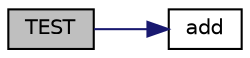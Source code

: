 digraph "TEST"
{
 // LATEX_PDF_SIZE
  edge [fontname="Helvetica",fontsize="10",labelfontname="Helvetica",labelfontsize="10"];
  node [fontname="Helvetica",fontsize="10",shape=record];
  rankdir="LR";
  Node1 [label="TEST",height=0.2,width=0.4,color="black", fillcolor="grey75", style="filled", fontcolor="black",tooltip=" "];
  Node1 -> Node2 [color="midnightblue",fontsize="10",style="solid"];
  Node2 [label="add",height=0.2,width=0.4,color="black", fillcolor="white", style="filled",URL="$b_8cpp.html#a13019054f8eb5063f680ce0bad3f8e9b",tooltip="Adds two numbers."];
}
